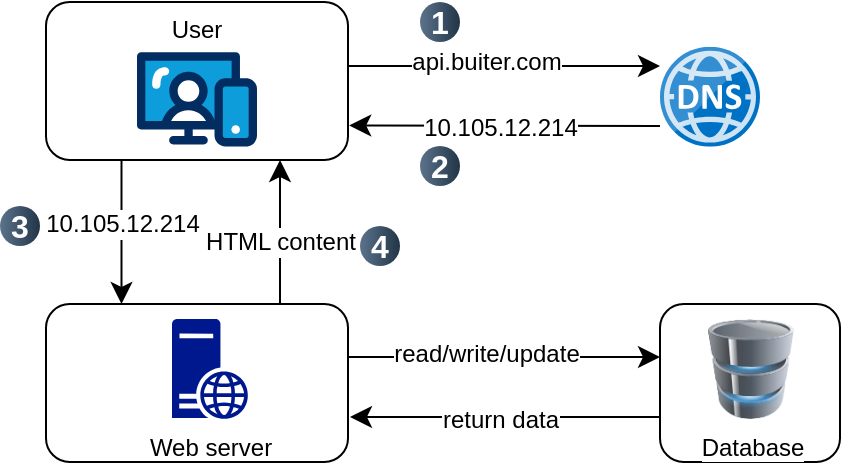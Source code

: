 <mxfile version="24.7.8" pages="4">
  <diagram id="SGMIXHUKycolgN-pqYJj" name="two-tier">
    <mxGraphModel dx="1574" dy="820" grid="1" gridSize="10" guides="1" tooltips="1" connect="1" arrows="1" fold="1" page="1" pageScale="1" pageWidth="827" pageHeight="1169" math="0" shadow="0">
      <root>
        <mxCell id="0" />
        <mxCell id="1" parent="0" />
        <mxCell id="qBt2-oTcUCIc2-bK7L8H-26" value="" style="group" vertex="1" connectable="0" parent="1">
          <mxGeometry x="-640" y="110" width="420" height="230" as="geometry" />
        </mxCell>
        <mxCell id="qBt2-oTcUCIc2-bK7L8H-2" value="" style="rounded=1;whiteSpace=wrap;html=1;verticalAlign=top;horizontal=1;container=0;" vertex="1" parent="qBt2-oTcUCIc2-bK7L8H-26">
          <mxGeometry x="23" y="151" width="151" height="79" as="geometry" />
        </mxCell>
        <mxCell id="qBt2-oTcUCIc2-bK7L8H-3" value="User" style="rounded=1;whiteSpace=wrap;html=1;verticalAlign=top;horizontal=1;container=0;" vertex="1" parent="qBt2-oTcUCIc2-bK7L8H-26">
          <mxGeometry x="23" width="151" height="79" as="geometry" />
        </mxCell>
        <mxCell id="qBt2-oTcUCIc2-bK7L8H-4" value="" style="verticalLabelPosition=bottom;aspect=fixed;html=1;shape=mxgraph.salesforce.web;container=0;" vertex="1" parent="qBt2-oTcUCIc2-bK7L8H-26">
          <mxGeometry x="68.5" y="25" width="60" height="47.4" as="geometry" />
        </mxCell>
        <mxCell id="qBt2-oTcUCIc2-bK7L8H-5" value="" style="image;sketch=0;aspect=fixed;html=1;points=[];align=center;fontSize=12;image=img/lib/mscae/DNS.svg;container=0;" vertex="1" parent="qBt2-oTcUCIc2-bK7L8H-26">
          <mxGeometry x="330" y="22.4" width="50" height="50" as="geometry" />
        </mxCell>
        <mxCell id="qBt2-oTcUCIc2-bK7L8H-6" value="Web server" style="sketch=0;aspect=fixed;pointerEvents=1;shadow=0;dashed=0;html=1;strokeColor=none;labelPosition=center;verticalLabelPosition=bottom;verticalAlign=top;align=center;fillColor=#00188D;shape=mxgraph.mscae.enterprise.web_server;container=0;" vertex="1" parent="qBt2-oTcUCIc2-bK7L8H-26">
          <mxGeometry x="86" y="158.5" width="38" height="50" as="geometry" />
        </mxCell>
        <mxCell id="qBt2-oTcUCIc2-bK7L8H-7" value="" style="endArrow=classic;html=1;rounded=0;fontSize=12;startSize=8;endSize=8;curved=1;exitX=0.998;exitY=0.287;exitDx=0;exitDy=0;exitPerimeter=0;" edge="1" parent="qBt2-oTcUCIc2-bK7L8H-26">
          <mxGeometry width="50" height="50" relative="1" as="geometry">
            <mxPoint x="173.998" y="32.023" as="sourcePoint" />
            <mxPoint x="330" y="32" as="targetPoint" />
          </mxGeometry>
        </mxCell>
        <mxCell id="qBt2-oTcUCIc2-bK7L8H-8" value="api.buiter.com" style="edgeLabel;html=1;align=center;verticalAlign=middle;resizable=0;points=[];fontSize=12;container=0;" vertex="1" connectable="0" parent="qBt2-oTcUCIc2-bK7L8H-7">
          <mxGeometry x="-0.473" y="-1" relative="1" as="geometry">
            <mxPoint x="28" y="-3" as="offset" />
          </mxGeometry>
        </mxCell>
        <mxCell id="qBt2-oTcUCIc2-bK7L8H-9" value="" style="endArrow=classic;html=1;rounded=0;fontSize=12;startSize=8;endSize=8;curved=1;entryX=1.004;entryY=0.781;entryDx=0;entryDy=0;entryPerimeter=0;" edge="1" parent="qBt2-oTcUCIc2-bK7L8H-26" target="qBt2-oTcUCIc2-bK7L8H-3">
          <mxGeometry width="50" height="50" relative="1" as="geometry">
            <mxPoint x="330" y="62" as="sourcePoint" />
            <mxPoint x="180" y="62" as="targetPoint" />
          </mxGeometry>
        </mxCell>
        <mxCell id="qBt2-oTcUCIc2-bK7L8H-10" value="10.105.12.214" style="edgeLabel;html=1;align=center;verticalAlign=middle;resizable=0;points=[];fontSize=12;container=0;" vertex="1" connectable="0" parent="qBt2-oTcUCIc2-bK7L8H-9">
          <mxGeometry x="0.292" y="3" relative="1" as="geometry">
            <mxPoint x="20" y="-2" as="offset" />
          </mxGeometry>
        </mxCell>
        <mxCell id="qBt2-oTcUCIc2-bK7L8H-11" value="" style="endArrow=classic;html=1;rounded=0;fontSize=12;startSize=8;endSize=8;curved=1;entryX=0.25;entryY=0;entryDx=0;entryDy=0;exitX=0.25;exitY=1;exitDx=0;exitDy=0;" edge="1" parent="qBt2-oTcUCIc2-bK7L8H-26" source="qBt2-oTcUCIc2-bK7L8H-3" target="qBt2-oTcUCIc2-bK7L8H-2">
          <mxGeometry width="50" height="50" relative="1" as="geometry">
            <mxPoint x="90" y="112" as="sourcePoint" />
            <mxPoint x="140" y="62" as="targetPoint" />
          </mxGeometry>
        </mxCell>
        <mxCell id="qBt2-oTcUCIc2-bK7L8H-12" value="10.105.12.214" style="edgeLabel;html=1;align=center;verticalAlign=middle;resizable=0;points=[];fontSize=12;container=0;" vertex="1" connectable="0" parent="qBt2-oTcUCIc2-bK7L8H-11">
          <mxGeometry x="-0.128" relative="1" as="geometry">
            <mxPoint as="offset" />
          </mxGeometry>
        </mxCell>
        <mxCell id="qBt2-oTcUCIc2-bK7L8H-13" value="" style="endArrow=classic;html=1;rounded=0;fontSize=12;startSize=8;endSize=8;curved=1;entryX=0.25;entryY=0;entryDx=0;entryDy=0;exitX=0.25;exitY=1;exitDx=0;exitDy=0;" edge="1" parent="qBt2-oTcUCIc2-bK7L8H-26">
          <mxGeometry width="50" height="50" relative="1" as="geometry">
            <mxPoint x="140" y="151" as="sourcePoint" />
            <mxPoint x="140" y="79" as="targetPoint" />
          </mxGeometry>
        </mxCell>
        <mxCell id="qBt2-oTcUCIc2-bK7L8H-14" value="HTML content" style="edgeLabel;html=1;align=center;verticalAlign=middle;resizable=0;points=[];fontSize=12;container=0;" vertex="1" connectable="0" parent="qBt2-oTcUCIc2-bK7L8H-13">
          <mxGeometry x="-0.128" relative="1" as="geometry">
            <mxPoint as="offset" />
          </mxGeometry>
        </mxCell>
        <mxCell id="qBt2-oTcUCIc2-bK7L8H-15" value="1" style="ellipse;whiteSpace=wrap;html=1;aspect=fixed;rotation=0;gradientColor=#223548;strokeColor=none;gradientDirection=east;fillColor=#5b738b;rounded=0;pointerEvents=0;fontFamily=Helvetica;fontSize=16;fontColor=#FFFFFF;spacingTop=4;spacingBottom=4;spacingLeft=4;spacingRight=4;points=[];fontStyle=1;container=0;" vertex="1" parent="qBt2-oTcUCIc2-bK7L8H-26">
          <mxGeometry x="210" width="20" height="20" as="geometry" />
        </mxCell>
        <mxCell id="qBt2-oTcUCIc2-bK7L8H-16" value="2" style="ellipse;whiteSpace=wrap;html=1;aspect=fixed;rotation=0;gradientColor=#223548;strokeColor=none;gradientDirection=east;fillColor=#5b738b;rounded=0;pointerEvents=0;fontFamily=Helvetica;fontSize=16;fontColor=#FFFFFF;spacingTop=4;spacingBottom=4;spacingLeft=4;spacingRight=4;points=[];fontStyle=1;container=0;" vertex="1" parent="qBt2-oTcUCIc2-bK7L8H-26">
          <mxGeometry x="210" y="72" width="20" height="20" as="geometry" />
        </mxCell>
        <mxCell id="qBt2-oTcUCIc2-bK7L8H-17" value="3" style="ellipse;whiteSpace=wrap;html=1;aspect=fixed;rotation=0;gradientColor=#223548;strokeColor=none;gradientDirection=east;fillColor=#5b738b;rounded=0;pointerEvents=0;fontFamily=Helvetica;fontSize=16;fontColor=#FFFFFF;spacingTop=4;spacingBottom=4;spacingLeft=4;spacingRight=4;points=[];fontStyle=1;container=0;" vertex="1" parent="qBt2-oTcUCIc2-bK7L8H-26">
          <mxGeometry y="102" width="20" height="20" as="geometry" />
        </mxCell>
        <mxCell id="qBt2-oTcUCIc2-bK7L8H-18" value="4" style="ellipse;whiteSpace=wrap;html=1;aspect=fixed;rotation=0;gradientColor=#223548;strokeColor=none;gradientDirection=east;fillColor=#5b738b;rounded=0;pointerEvents=0;fontFamily=Helvetica;fontSize=16;fontColor=#FFFFFF;spacingTop=4;spacingBottom=4;spacingLeft=4;spacingRight=4;points=[];fontStyle=1;container=0;" vertex="1" parent="qBt2-oTcUCIc2-bK7L8H-26">
          <mxGeometry x="180" y="112" width="20" height="20" as="geometry" />
        </mxCell>
        <mxCell id="qBt2-oTcUCIc2-bK7L8H-19" value="" style="rounded=1;whiteSpace=wrap;html=1;verticalAlign=top;horizontal=1;container=0;" vertex="1" parent="qBt2-oTcUCIc2-bK7L8H-26">
          <mxGeometry x="330" y="151" width="90" height="79" as="geometry" />
        </mxCell>
        <mxCell id="qBt2-oTcUCIc2-bK7L8H-21" value="Database" style="image;html=1;image=img/lib/clip_art/computers/Database_128x128.png" vertex="1" parent="qBt2-oTcUCIc2-bK7L8H-26">
          <mxGeometry x="345.5" y="158.5" width="60" height="50" as="geometry" />
        </mxCell>
        <mxCell id="qBt2-oTcUCIc2-bK7L8H-22" value="" style="endArrow=classic;html=1;rounded=0;fontSize=12;startSize=8;endSize=8;curved=1;exitX=0.998;exitY=0.287;exitDx=0;exitDy=0;exitPerimeter=0;" edge="1" parent="qBt2-oTcUCIc2-bK7L8H-26">
          <mxGeometry width="50" height="50" relative="1" as="geometry">
            <mxPoint x="173.998" y="177.523" as="sourcePoint" />
            <mxPoint x="330" y="177.5" as="targetPoint" />
          </mxGeometry>
        </mxCell>
        <mxCell id="qBt2-oTcUCIc2-bK7L8H-23" value="read/write/update" style="edgeLabel;html=1;align=center;verticalAlign=middle;resizable=0;points=[];fontSize=12;container=0;" vertex="1" connectable="0" parent="qBt2-oTcUCIc2-bK7L8H-22">
          <mxGeometry x="-0.473" y="-1" relative="1" as="geometry">
            <mxPoint x="28" y="-3" as="offset" />
          </mxGeometry>
        </mxCell>
        <mxCell id="qBt2-oTcUCIc2-bK7L8H-24" value="" style="endArrow=classic;html=1;rounded=0;fontSize=12;startSize=8;endSize=8;curved=1;entryX=1.004;entryY=0.781;entryDx=0;entryDy=0;entryPerimeter=0;" edge="1" parent="qBt2-oTcUCIc2-bK7L8H-26">
          <mxGeometry width="50" height="50" relative="1" as="geometry">
            <mxPoint x="330" y="207.5" as="sourcePoint" />
            <mxPoint x="175" y="207.5" as="targetPoint" />
          </mxGeometry>
        </mxCell>
        <mxCell id="qBt2-oTcUCIc2-bK7L8H-25" value="return data" style="edgeLabel;html=1;align=center;verticalAlign=middle;resizable=0;points=[];fontSize=12;container=0;" vertex="1" connectable="0" parent="qBt2-oTcUCIc2-bK7L8H-24">
          <mxGeometry x="0.292" y="3" relative="1" as="geometry">
            <mxPoint x="20" y="-2" as="offset" />
          </mxGeometry>
        </mxCell>
      </root>
    </mxGraphModel>
  </diagram>
  <diagram name="three-tier" id="5hush1UZ57WGbBWHDOrT">
    <mxGraphModel dx="1342" dy="566" grid="1" gridSize="10" guides="1" tooltips="1" connect="1" arrows="1" fold="1" page="1" pageScale="1" pageWidth="827" pageHeight="1169" math="0" shadow="0">
      <root>
        <mxCell id="vR58iYBifEv94zkHTHZ7-0" />
        <mxCell id="vR58iYBifEv94zkHTHZ7-1" parent="vR58iYBifEv94zkHTHZ7-0" />
        <mxCell id="KnMWfY5zpO6W7Grm29SR-11" value="" style="group" vertex="1" connectable="0" parent="vR58iYBifEv94zkHTHZ7-1">
          <mxGeometry x="-617" y="110" width="357" height="330" as="geometry" />
        </mxCell>
        <mxCell id="vR58iYBifEv94zkHTHZ7-3" value="" style="rounded=1;whiteSpace=wrap;html=1;verticalAlign=top;horizontal=1;container=0;dashed=1;" parent="KnMWfY5zpO6W7Grm29SR-11" vertex="1">
          <mxGeometry y="240" width="151" height="90" as="geometry" />
        </mxCell>
        <mxCell id="vR58iYBifEv94zkHTHZ7-4" value="User" style="rounded=1;whiteSpace=wrap;html=1;verticalAlign=top;horizontal=1;container=0;" parent="KnMWfY5zpO6W7Grm29SR-11" vertex="1">
          <mxGeometry width="151" height="79" as="geometry" />
        </mxCell>
        <mxCell id="vR58iYBifEv94zkHTHZ7-5" value="" style="verticalLabelPosition=bottom;aspect=fixed;html=1;shape=mxgraph.salesforce.web;container=0;" parent="KnMWfY5zpO6W7Grm29SR-11" vertex="1">
          <mxGeometry x="45.5" y="25" width="60" height="47.4" as="geometry" />
        </mxCell>
        <mxCell id="vR58iYBifEv94zkHTHZ7-6" value="" style="image;sketch=0;aspect=fixed;html=1;points=[];align=center;fontSize=12;image=img/lib/mscae/DNS.svg;container=0;" parent="KnMWfY5zpO6W7Grm29SR-11" vertex="1">
          <mxGeometry x="307" y="22.4" width="50" height="50" as="geometry" />
        </mxCell>
        <mxCell id="vR58iYBifEv94zkHTHZ7-8" value="" style="endArrow=classic;html=1;rounded=0;fontSize=12;startSize=8;endSize=8;curved=1;exitX=0.998;exitY=0.287;exitDx=0;exitDy=0;exitPerimeter=0;" parent="KnMWfY5zpO6W7Grm29SR-11" edge="1">
          <mxGeometry width="50" height="50" relative="1" as="geometry">
            <mxPoint x="150.998" y="32.023" as="sourcePoint" />
            <mxPoint x="307" y="32" as="targetPoint" />
          </mxGeometry>
        </mxCell>
        <mxCell id="vR58iYBifEv94zkHTHZ7-9" value="api.buiter.com" style="edgeLabel;html=1;align=center;verticalAlign=middle;resizable=0;points=[];fontSize=9;container=0;" parent="vR58iYBifEv94zkHTHZ7-8" vertex="1" connectable="0">
          <mxGeometry x="-0.473" y="-1" relative="1" as="geometry">
            <mxPoint x="28" y="-3" as="offset" />
          </mxGeometry>
        </mxCell>
        <mxCell id="vR58iYBifEv94zkHTHZ7-10" value="" style="endArrow=classic;html=1;rounded=0;fontSize=12;startSize=8;endSize=8;curved=1;entryX=1.004;entryY=0.781;entryDx=0;entryDy=0;entryPerimeter=0;" parent="KnMWfY5zpO6W7Grm29SR-11" target="vR58iYBifEv94zkHTHZ7-4" edge="1">
          <mxGeometry width="50" height="50" relative="1" as="geometry">
            <mxPoint x="307" y="62" as="sourcePoint" />
            <mxPoint x="157" y="62" as="targetPoint" />
          </mxGeometry>
        </mxCell>
        <mxCell id="vR58iYBifEv94zkHTHZ7-11" value="88.88.88.1" style="edgeLabel;html=1;align=center;verticalAlign=middle;resizable=0;points=[];fontSize=9;container=0;" parent="vR58iYBifEv94zkHTHZ7-10" vertex="1" connectable="0">
          <mxGeometry x="0.292" y="3" relative="1" as="geometry">
            <mxPoint x="20" y="-2" as="offset" />
          </mxGeometry>
        </mxCell>
        <mxCell id="vR58iYBifEv94zkHTHZ7-12" value="" style="endArrow=classic;html=1;rounded=0;fontSize=12;startSize=8;endSize=8;curved=1;exitX=0.25;exitY=1;exitDx=0;exitDy=0;entryX=0.5;entryY=0;entryDx=0;entryDy=0;entryPerimeter=0;" parent="KnMWfY5zpO6W7Grm29SR-11" target="KnMWfY5zpO6W7Grm29SR-0" edge="1">
          <mxGeometry width="50" height="50" relative="1" as="geometry">
            <mxPoint x="75" y="79" as="sourcePoint" />
            <mxPoint x="75" y="160" as="targetPoint" />
          </mxGeometry>
        </mxCell>
        <mxCell id="vR58iYBifEv94zkHTHZ7-13" value="public: 88.88.88.1" style="edgeLabel;html=1;align=center;verticalAlign=middle;resizable=0;points=[];fontSize=9;container=0;" parent="vR58iYBifEv94zkHTHZ7-12" vertex="1" connectable="0">
          <mxGeometry x="-0.128" relative="1" as="geometry">
            <mxPoint as="offset" />
          </mxGeometry>
        </mxCell>
        <mxCell id="KnMWfY5zpO6W7Grm29SR-0" value="" style="sketch=0;aspect=fixed;pointerEvents=1;shadow=0;dashed=0;html=1;strokeColor=none;labelPosition=center;verticalLabelPosition=bottom;verticalAlign=top;align=center;fillColor=#00188D;shape=mxgraph.azure.load_balancer_generic" vertex="1" parent="KnMWfY5zpO6W7Grm29SR-11">
          <mxGeometry x="57" y="150" width="37" height="50" as="geometry" />
        </mxCell>
        <mxCell id="KnMWfY5zpO6W7Grm29SR-1" value="Server1" style="sketch=0;aspect=fixed;pointerEvents=1;shadow=0;dashed=0;html=1;strokeColor=none;labelPosition=center;verticalLabelPosition=bottom;verticalAlign=top;align=center;fillColor=#00188D;shape=mxgraph.mscae.enterprise.server_generic" vertex="1" parent="KnMWfY5zpO6W7Grm29SR-11">
          <mxGeometry x="17" y="250" width="24" height="50" as="geometry" />
        </mxCell>
        <mxCell id="KnMWfY5zpO6W7Grm29SR-2" value="Server2" style="sketch=0;aspect=fixed;pointerEvents=1;shadow=0;dashed=0;html=1;strokeColor=none;labelPosition=center;verticalLabelPosition=bottom;verticalAlign=top;align=center;fillColor=#00188D;shape=mxgraph.mscae.enterprise.server_generic" vertex="1" parent="KnMWfY5zpO6W7Grm29SR-11">
          <mxGeometry x="107" y="250" width="24" height="50" as="geometry" />
        </mxCell>
        <mxCell id="KnMWfY5zpO6W7Grm29SR-3" value="" style="endArrow=classic;html=1;rounded=0;entryX=0.5;entryY=0;entryDx=0;entryDy=0;entryPerimeter=0;exitX=0;exitY=0.71;exitDx=0;exitDy=0;exitPerimeter=0;" edge="1" parent="KnMWfY5zpO6W7Grm29SR-11" source="KnMWfY5zpO6W7Grm29SR-0" target="KnMWfY5zpO6W7Grm29SR-1">
          <mxGeometry width="50" height="50" relative="1" as="geometry">
            <mxPoint x="47" y="270" as="sourcePoint" />
            <mxPoint x="97" y="220" as="targetPoint" />
          </mxGeometry>
        </mxCell>
        <mxCell id="KnMWfY5zpO6W7Grm29SR-5" value="private:10.0.0.1" style="edgeLabel;html=1;align=center;verticalAlign=middle;resizable=0;points=[];fontSize=9;" vertex="1" connectable="0" parent="KnMWfY5zpO6W7Grm29SR-3">
          <mxGeometry x="-0.02" y="2" relative="1" as="geometry">
            <mxPoint x="-28" y="2" as="offset" />
          </mxGeometry>
        </mxCell>
        <mxCell id="KnMWfY5zpO6W7Grm29SR-4" value="" style="endArrow=classic;html=1;rounded=0;entryX=0.5;entryY=0;entryDx=0;entryDy=0;entryPerimeter=0;exitX=0;exitY=0.71;exitDx=0;exitDy=0;exitPerimeter=0;" edge="1" parent="KnMWfY5zpO6W7Grm29SR-11" target="KnMWfY5zpO6W7Grm29SR-2">
          <mxGeometry width="50" height="50" relative="1" as="geometry">
            <mxPoint x="94" y="186" as="sourcePoint" />
            <mxPoint x="66" y="250" as="targetPoint" />
          </mxGeometry>
        </mxCell>
        <mxCell id="KnMWfY5zpO6W7Grm29SR-7" value="private: 10.0.0.2" style="edgeLabel;html=1;align=center;verticalAlign=middle;resizable=0;points=[];fontSize=9;" vertex="1" connectable="0" parent="KnMWfY5zpO6W7Grm29SR-4">
          <mxGeometry x="0.069" y="1" relative="1" as="geometry">
            <mxPoint x="29" as="offset" />
          </mxGeometry>
        </mxCell>
        <mxCell id="KnMWfY5zpO6W7Grm29SR-10" value="Load balancer" style="text;html=1;align=center;verticalAlign=middle;whiteSpace=wrap;rounded=0;" vertex="1" parent="KnMWfY5zpO6W7Grm29SR-11">
          <mxGeometry x="94" y="160" width="60" height="30" as="geometry" />
        </mxCell>
      </root>
    </mxGraphModel>
  </diagram>
  <diagram name="databases-replication" id="8cqxRuJhCn0Az2k-VpVA">
    <mxGraphModel dx="1508" dy="838" grid="1" gridSize="10" guides="1" tooltips="1" connect="1" arrows="1" fold="1" page="1" pageScale="1" pageWidth="827" pageHeight="1169" math="0" shadow="0">
      <root>
        <mxCell id="BVUnlqzYNJJDDVkNRZXc-0" />
        <mxCell id="BVUnlqzYNJJDDVkNRZXc-1" parent="BVUnlqzYNJJDDVkNRZXc-0" />
        <mxCell id="diCJk8bTIlV3tdFzOzQw-0" value="Servers" style="sketch=0;pointerEvents=1;shadow=0;dashed=0;html=1;strokeColor=none;fillColor=#505050;labelPosition=center;verticalLabelPosition=bottom;verticalAlign=top;outlineConnect=0;align=center;shape=mxgraph.office.servers.datacenter;" vertex="1" parent="BVUnlqzYNJJDDVkNRZXc-1">
          <mxGeometry x="-750" y="160" width="53" height="53" as="geometry" />
        </mxCell>
        <mxCell id="diCJk8bTIlV3tdFzOzQw-2" value="Slave DB1" style="sketch=0;shadow=0;dashed=0;html=1;strokeColor=none;labelPosition=center;verticalLabelPosition=bottom;verticalAlign=top;outlineConnect=0;align=center;shape=mxgraph.office.databases.database;fillColor=#2072B8;" vertex="1" parent="BVUnlqzYNJJDDVkNRZXc-1">
          <mxGeometry x="-640" y="260" width="35" height="49" as="geometry" />
        </mxCell>
        <mxCell id="diCJk8bTIlV3tdFzOzQw-3" value="&lt;div&gt;&lt;br&gt;&lt;/div&gt;&lt;div&gt;Slave DB2&lt;/div&gt;" style="sketch=0;shadow=0;dashed=0;html=1;strokeColor=none;labelPosition=center;verticalLabelPosition=bottom;verticalAlign=top;outlineConnect=0;align=center;shape=mxgraph.office.databases.database;fillColor=#2072B8;" vertex="1" parent="BVUnlqzYNJJDDVkNRZXc-1">
          <mxGeometry x="-640" y="350" width="35" height="49" as="geometry" />
        </mxCell>
        <mxCell id="diCJk8bTIlV3tdFzOzQw-4" value="Slave DB3&lt;div&gt;&lt;br&gt;&lt;/div&gt;" style="sketch=0;shadow=0;dashed=0;html=1;strokeColor=none;labelPosition=center;verticalLabelPosition=bottom;verticalAlign=top;outlineConnect=0;align=center;shape=mxgraph.office.databases.database;fillColor=#2072B8;" vertex="1" parent="BVUnlqzYNJJDDVkNRZXc-1">
          <mxGeometry x="-640" y="450" width="35" height="49" as="geometry" />
        </mxCell>
        <mxCell id="diCJk8bTIlV3tdFzOzQw-5" value="Master DB" style="sketch=0;shadow=0;dashed=0;html=1;strokeColor=none;fillColor=#505050;labelPosition=center;verticalLabelPosition=bottom;verticalAlign=top;outlineConnect=0;align=center;shape=mxgraph.office.databases.database;" vertex="1" parent="BVUnlqzYNJJDDVkNRZXc-1">
          <mxGeometry x="-810" y="350" width="35" height="49" as="geometry" />
        </mxCell>
        <mxCell id="diCJk8bTIlV3tdFzOzQw-14" value="" style="edgeStyle=segmentEdgeStyle;endArrow=classic;html=1;curved=0;rounded=0;endSize=8;startSize=8;" edge="1" parent="BVUnlqzYNJJDDVkNRZXc-1" source="diCJk8bTIlV3tdFzOzQw-0" target="diCJk8bTIlV3tdFzOzQw-5">
          <mxGeometry width="50" height="50" relative="1" as="geometry">
            <mxPoint x="-750" y="260" as="sourcePoint" />
            <mxPoint x="-800" y="310" as="targetPoint" />
            <Array as="points">
              <mxPoint x="-792" y="190" />
            </Array>
          </mxGeometry>
        </mxCell>
        <mxCell id="diCJk8bTIlV3tdFzOzQw-15" value="writes" style="edgeLabel;html=1;align=center;verticalAlign=middle;resizable=0;points=[];" vertex="1" connectable="0" parent="diCJk8bTIlV3tdFzOzQw-14">
          <mxGeometry x="0.165" relative="1" as="geometry">
            <mxPoint as="offset" />
          </mxGeometry>
        </mxCell>
        <mxCell id="diCJk8bTIlV3tdFzOzQw-17" value="" style="edgeStyle=segmentEdgeStyle;endArrow=classic;html=1;curved=0;rounded=0;endSize=8;startSize=8;" edge="1" parent="BVUnlqzYNJJDDVkNRZXc-1" source="diCJk8bTIlV3tdFzOzQw-0" target="diCJk8bTIlV3tdFzOzQw-4">
          <mxGeometry width="50" height="50" relative="1" as="geometry">
            <mxPoint x="-740" y="197" as="sourcePoint" />
            <mxPoint x="-420" y="480" as="targetPoint" />
            <Array as="points">
              <mxPoint x="-420" y="190" />
              <mxPoint x="-420" y="480" />
            </Array>
          </mxGeometry>
        </mxCell>
        <mxCell id="diCJk8bTIlV3tdFzOzQw-18" value="reads" style="edgeLabel;html=1;align=center;verticalAlign=middle;resizable=0;points=[];" vertex="1" connectable="0" parent="diCJk8bTIlV3tdFzOzQw-17">
          <mxGeometry x="0.165" relative="1" as="geometry">
            <mxPoint as="offset" />
          </mxGeometry>
        </mxCell>
        <mxCell id="diCJk8bTIlV3tdFzOzQw-20" value="" style="edgeStyle=elbowEdgeStyle;elbow=vertical;endArrow=classic;html=1;curved=0;rounded=0;endSize=8;startSize=8;" edge="1" parent="BVUnlqzYNJJDDVkNRZXc-1" target="diCJk8bTIlV3tdFzOzQw-3">
          <mxGeometry width="50" height="50" relative="1" as="geometry">
            <mxPoint x="-480" y="190" as="sourcePoint" />
            <mxPoint x="-480" y="440" as="targetPoint" />
            <Array as="points">
              <mxPoint x="-490" y="380" />
            </Array>
          </mxGeometry>
        </mxCell>
        <mxCell id="diCJk8bTIlV3tdFzOzQw-23" value="reads" style="edgeLabel;html=1;align=center;verticalAlign=middle;resizable=0;points=[];" vertex="1" connectable="0" parent="diCJk8bTIlV3tdFzOzQw-20">
          <mxGeometry x="-0.409" y="1" relative="1" as="geometry">
            <mxPoint as="offset" />
          </mxGeometry>
        </mxCell>
        <mxCell id="diCJk8bTIlV3tdFzOzQw-24" value="" style="edgeStyle=elbowEdgeStyle;elbow=vertical;endArrow=classic;html=1;curved=0;rounded=0;endSize=8;startSize=8;" edge="1" parent="BVUnlqzYNJJDDVkNRZXc-1">
          <mxGeometry width="50" height="50" relative="1" as="geometry">
            <mxPoint x="-540" y="190" as="sourcePoint" />
            <mxPoint x="-605" y="281.5" as="targetPoint" />
            <Array as="points">
              <mxPoint x="-490" y="281.5" />
            </Array>
          </mxGeometry>
        </mxCell>
        <mxCell id="diCJk8bTIlV3tdFzOzQw-25" value="reads" style="edgeLabel;html=1;align=center;verticalAlign=middle;resizable=0;points=[];" vertex="1" connectable="0" parent="diCJk8bTIlV3tdFzOzQw-24">
          <mxGeometry x="-0.409" y="1" relative="1" as="geometry">
            <mxPoint as="offset" />
          </mxGeometry>
        </mxCell>
        <mxCell id="diCJk8bTIlV3tdFzOzQw-26" value="" style="endArrow=classic;startArrow=classic;html=1;rounded=0;" edge="1" parent="BVUnlqzYNJJDDVkNRZXc-1" source="diCJk8bTIlV3tdFzOzQw-5" target="diCJk8bTIlV3tdFzOzQw-3">
          <mxGeometry width="50" height="50" relative="1" as="geometry">
            <mxPoint x="-660" y="410" as="sourcePoint" />
            <mxPoint x="-610" y="360" as="targetPoint" />
          </mxGeometry>
        </mxCell>
        <mxCell id="diCJk8bTIlV3tdFzOzQw-31" value="DB replication" style="edgeLabel;html=1;align=center;verticalAlign=middle;resizable=0;points=[];" vertex="1" connectable="0" parent="diCJk8bTIlV3tdFzOzQw-26">
          <mxGeometry x="-0.1" y="1" relative="1" as="geometry">
            <mxPoint x="17" y="1" as="offset" />
          </mxGeometry>
        </mxCell>
        <mxCell id="diCJk8bTIlV3tdFzOzQw-27" value="" style="edgeStyle=elbowEdgeStyle;elbow=vertical;endArrow=classic;html=1;curved=0;rounded=0;endSize=8;startSize=8;" edge="1" parent="BVUnlqzYNJJDDVkNRZXc-1" target="diCJk8bTIlV3tdFzOzQw-2">
          <mxGeometry width="50" height="50" relative="1" as="geometry">
            <mxPoint x="-750" y="480" as="sourcePoint" />
            <mxPoint x="-660" y="279.5" as="targetPoint" />
            <Array as="points">
              <mxPoint x="-760" y="279.5" />
            </Array>
          </mxGeometry>
        </mxCell>
        <mxCell id="diCJk8bTIlV3tdFzOzQw-30" value="DB replication" style="edgeLabel;html=1;align=center;verticalAlign=middle;resizable=0;points=[];" vertex="1" connectable="0" parent="diCJk8bTIlV3tdFzOzQw-27">
          <mxGeometry x="0.603" y="1" relative="1" as="geometry">
            <mxPoint x="5" as="offset" />
          </mxGeometry>
        </mxCell>
        <mxCell id="diCJk8bTIlV3tdFzOzQw-28" value="" style="endArrow=classic;html=1;rounded=0;" edge="1" parent="BVUnlqzYNJJDDVkNRZXc-1">
          <mxGeometry width="50" height="50" relative="1" as="geometry">
            <mxPoint x="-750" y="480" as="sourcePoint" />
            <mxPoint x="-640" y="480.001" as="targetPoint" />
          </mxGeometry>
        </mxCell>
        <mxCell id="diCJk8bTIlV3tdFzOzQw-32" value="DB Replication" style="edgeLabel;html=1;align=center;verticalAlign=middle;resizable=0;points=[];" vertex="1" connectable="0" parent="diCJk8bTIlV3tdFzOzQw-28">
          <mxGeometry x="-0.262" y="3" relative="1" as="geometry">
            <mxPoint x="12" y="-2" as="offset" />
          </mxGeometry>
        </mxCell>
      </root>
    </mxGraphModel>
  </diagram>
  <diagram name="three-tier-with-database-replication" id="lAbL7ayhTySRgF4h7ClJ">
    <mxGraphModel dx="1395" dy="698" grid="1" gridSize="10" guides="1" tooltips="1" connect="1" arrows="1" fold="1" page="1" pageScale="1" pageWidth="827" pageHeight="1169" math="0" shadow="0">
      <root>
        <mxCell id="uoitwukE-WqK0v_jtupW-0" />
        <mxCell id="uoitwukE-WqK0v_jtupW-1" parent="uoitwukE-WqK0v_jtupW-0" />
        <mxCell id="eRE4YRFDBL2WVZTHh7fn-17" value="" style="group" vertex="1" connectable="0" parent="uoitwukE-WqK0v_jtupW-1">
          <mxGeometry x="-650" y="110" width="390" height="475" as="geometry" />
        </mxCell>
        <mxCell id="eRE4YRFDBL2WVZTHh7fn-3" value="" style="rounded=1;whiteSpace=wrap;html=1;verticalAlign=top;horizontal=1;container=0;dashed=1;" vertex="1" parent="eRE4YRFDBL2WVZTHh7fn-17">
          <mxGeometry y="385" width="220" height="90" as="geometry" />
        </mxCell>
        <mxCell id="eRE4YRFDBL2WVZTHh7fn-1" value="Master DB" style="image;sketch=0;aspect=fixed;html=1;points=[];align=center;fontSize=12;image=img/lib/mscae/Database_General.svg;" vertex="1" parent="eRE4YRFDBL2WVZTHh7fn-17">
          <mxGeometry x="20" y="400" width="40" height="52.63" as="geometry" />
        </mxCell>
        <mxCell id="eRE4YRFDBL2WVZTHh7fn-2" value="Slave DB" style="image;sketch=0;aspect=fixed;html=1;points=[];align=center;fontSize=12;image=img/lib/mscae/Database_General.svg;" vertex="1" parent="eRE4YRFDBL2WVZTHh7fn-17">
          <mxGeometry x="170" y="402.63" width="38" height="50" as="geometry" />
        </mxCell>
        <mxCell id="uoitwukE-WqK0v_jtupW-3" value="" style="rounded=1;whiteSpace=wrap;html=1;verticalAlign=top;horizontal=1;container=0;dashed=1;" vertex="1" parent="eRE4YRFDBL2WVZTHh7fn-17">
          <mxGeometry x="33" y="240" width="151" height="90" as="geometry" />
        </mxCell>
        <mxCell id="uoitwukE-WqK0v_jtupW-4" value="User" style="rounded=1;whiteSpace=wrap;html=1;verticalAlign=top;horizontal=1;container=0;" vertex="1" parent="eRE4YRFDBL2WVZTHh7fn-17">
          <mxGeometry x="33" width="151" height="79" as="geometry" />
        </mxCell>
        <mxCell id="uoitwukE-WqK0v_jtupW-5" value="" style="verticalLabelPosition=bottom;aspect=fixed;html=1;shape=mxgraph.salesforce.web;container=0;" vertex="1" parent="eRE4YRFDBL2WVZTHh7fn-17">
          <mxGeometry x="78.5" y="25" width="60" height="47.4" as="geometry" />
        </mxCell>
        <mxCell id="uoitwukE-WqK0v_jtupW-6" value="" style="image;sketch=0;aspect=fixed;html=1;points=[];align=center;fontSize=12;image=img/lib/mscae/DNS.svg;container=0;" vertex="1" parent="eRE4YRFDBL2WVZTHh7fn-17">
          <mxGeometry x="340" y="22.4" width="50" height="50" as="geometry" />
        </mxCell>
        <mxCell id="uoitwukE-WqK0v_jtupW-7" value="" style="endArrow=classic;html=1;rounded=0;fontSize=12;startSize=8;endSize=8;curved=1;exitX=0.998;exitY=0.287;exitDx=0;exitDy=0;exitPerimeter=0;" edge="1" parent="eRE4YRFDBL2WVZTHh7fn-17">
          <mxGeometry width="50" height="50" relative="1" as="geometry">
            <mxPoint x="183.998" y="32.023" as="sourcePoint" />
            <mxPoint x="340" y="32" as="targetPoint" />
          </mxGeometry>
        </mxCell>
        <mxCell id="uoitwukE-WqK0v_jtupW-8" value="api.buiter.com" style="edgeLabel;html=1;align=center;verticalAlign=middle;resizable=0;points=[];fontSize=9;container=0;" vertex="1" connectable="0" parent="uoitwukE-WqK0v_jtupW-7">
          <mxGeometry x="-0.473" y="-1" relative="1" as="geometry">
            <mxPoint x="28" y="-3" as="offset" />
          </mxGeometry>
        </mxCell>
        <mxCell id="uoitwukE-WqK0v_jtupW-9" value="" style="endArrow=classic;html=1;rounded=0;fontSize=12;startSize=8;endSize=8;curved=1;entryX=1.004;entryY=0.781;entryDx=0;entryDy=0;entryPerimeter=0;" edge="1" parent="eRE4YRFDBL2WVZTHh7fn-17" target="uoitwukE-WqK0v_jtupW-4">
          <mxGeometry width="50" height="50" relative="1" as="geometry">
            <mxPoint x="340" y="62" as="sourcePoint" />
            <mxPoint x="190" y="62" as="targetPoint" />
          </mxGeometry>
        </mxCell>
        <mxCell id="uoitwukE-WqK0v_jtupW-10" value="IP address" style="edgeLabel;html=1;align=center;verticalAlign=middle;resizable=0;points=[];fontSize=9;container=0;" vertex="1" connectable="0" parent="uoitwukE-WqK0v_jtupW-9">
          <mxGeometry x="0.292" y="3" relative="1" as="geometry">
            <mxPoint x="20" y="-2" as="offset" />
          </mxGeometry>
        </mxCell>
        <mxCell id="uoitwukE-WqK0v_jtupW-11" value="" style="endArrow=classic;html=1;rounded=0;fontSize=12;startSize=8;endSize=8;curved=1;exitX=0.25;exitY=1;exitDx=0;exitDy=0;entryX=0.5;entryY=0;entryDx=0;entryDy=0;entryPerimeter=0;" edge="1" parent="eRE4YRFDBL2WVZTHh7fn-17" target="uoitwukE-WqK0v_jtupW-13">
          <mxGeometry width="50" height="50" relative="1" as="geometry">
            <mxPoint x="108" y="79" as="sourcePoint" />
            <mxPoint x="108" y="160" as="targetPoint" />
          </mxGeometry>
        </mxCell>
        <mxCell id="uoitwukE-WqK0v_jtupW-13" value="" style="sketch=0;aspect=fixed;pointerEvents=1;shadow=0;dashed=0;html=1;strokeColor=none;labelPosition=center;verticalLabelPosition=bottom;verticalAlign=top;align=center;fillColor=#00188D;shape=mxgraph.azure.load_balancer_generic" vertex="1" parent="eRE4YRFDBL2WVZTHh7fn-17">
          <mxGeometry x="90" y="150" width="37" height="50" as="geometry" />
        </mxCell>
        <mxCell id="uoitwukE-WqK0v_jtupW-14" value="Server1" style="sketch=0;aspect=fixed;pointerEvents=1;shadow=0;dashed=0;html=1;strokeColor=none;labelPosition=center;verticalLabelPosition=bottom;verticalAlign=top;align=center;fillColor=#00188D;shape=mxgraph.mscae.enterprise.server_generic" vertex="1" parent="eRE4YRFDBL2WVZTHh7fn-17">
          <mxGeometry x="50" y="250" width="24" height="50" as="geometry" />
        </mxCell>
        <mxCell id="uoitwukE-WqK0v_jtupW-15" value="Server2" style="sketch=0;aspect=fixed;pointerEvents=1;shadow=0;dashed=0;html=1;strokeColor=none;labelPosition=center;verticalLabelPosition=bottom;verticalAlign=top;align=center;fillColor=#00188D;shape=mxgraph.mscae.enterprise.server_generic" vertex="1" parent="eRE4YRFDBL2WVZTHh7fn-17">
          <mxGeometry x="140" y="250" width="24" height="50" as="geometry" />
        </mxCell>
        <mxCell id="uoitwukE-WqK0v_jtupW-16" value="" style="endArrow=classic;html=1;rounded=0;entryX=0.5;entryY=0;entryDx=0;entryDy=0;entryPerimeter=0;exitX=0;exitY=0.71;exitDx=0;exitDy=0;exitPerimeter=0;" edge="1" parent="eRE4YRFDBL2WVZTHh7fn-17" source="uoitwukE-WqK0v_jtupW-13" target="uoitwukE-WqK0v_jtupW-14">
          <mxGeometry width="50" height="50" relative="1" as="geometry">
            <mxPoint x="80" y="270" as="sourcePoint" />
            <mxPoint x="130" y="220" as="targetPoint" />
          </mxGeometry>
        </mxCell>
        <mxCell id="uoitwukE-WqK0v_jtupW-18" value="" style="endArrow=classic;html=1;rounded=0;entryX=0.5;entryY=0;entryDx=0;entryDy=0;entryPerimeter=0;exitX=0;exitY=0.71;exitDx=0;exitDy=0;exitPerimeter=0;" edge="1" parent="eRE4YRFDBL2WVZTHh7fn-17" target="uoitwukE-WqK0v_jtupW-15">
          <mxGeometry width="50" height="50" relative="1" as="geometry">
            <mxPoint x="127" y="186" as="sourcePoint" />
            <mxPoint x="99" y="250" as="targetPoint" />
          </mxGeometry>
        </mxCell>
        <mxCell id="uoitwukE-WqK0v_jtupW-20" value="Load balancer" style="text;html=1;align=center;verticalAlign=middle;whiteSpace=wrap;rounded=0;" vertex="1" parent="eRE4YRFDBL2WVZTHh7fn-17">
          <mxGeometry x="127" y="160" width="60" height="30" as="geometry" />
        </mxCell>
        <mxCell id="eRE4YRFDBL2WVZTHh7fn-0" value="Web tier" style="text;html=1;align=center;verticalAlign=middle;whiteSpace=wrap;rounded=0;" vertex="1" parent="eRE4YRFDBL2WVZTHh7fn-17">
          <mxGeometry x="200" y="260" width="60" height="30" as="geometry" />
        </mxCell>
        <mxCell id="eRE4YRFDBL2WVZTHh7fn-5" value="" style="endArrow=classic;startArrow=classic;html=1;rounded=0;exitX=1.01;exitY=0.603;exitDx=0;exitDy=0;exitPerimeter=0;" edge="1" parent="eRE4YRFDBL2WVZTHh7fn-17" source="eRE4YRFDBL2WVZTHh7fn-1">
          <mxGeometry width="50" height="50" relative="1" as="geometry">
            <mxPoint x="80" y="560" as="sourcePoint" />
            <mxPoint x="170" y="432" as="targetPoint" />
          </mxGeometry>
        </mxCell>
        <mxCell id="eRE4YRFDBL2WVZTHh7fn-6" value="Replicate" style="edgeLabel;html=1;align=center;verticalAlign=middle;resizable=0;points=[];" vertex="1" connectable="0" parent="eRE4YRFDBL2WVZTHh7fn-5">
          <mxGeometry x="-0.07" y="1" relative="1" as="geometry">
            <mxPoint as="offset" />
          </mxGeometry>
        </mxCell>
        <mxCell id="eRE4YRFDBL2WVZTHh7fn-7" value="" style="endArrow=classic;html=1;rounded=0;exitX=0.179;exitY=1;exitDx=0;exitDy=0;exitPerimeter=0;entryX=0.212;entryY=0.018;entryDx=0;entryDy=0;entryPerimeter=0;" edge="1" parent="eRE4YRFDBL2WVZTHh7fn-17" source="uoitwukE-WqK0v_jtupW-3" target="eRE4YRFDBL2WVZTHh7fn-3">
          <mxGeometry width="50" height="50" relative="1" as="geometry">
            <mxPoint x="60" y="300" as="sourcePoint" />
            <mxPoint x="50" y="380" as="targetPoint" />
          </mxGeometry>
        </mxCell>
        <mxCell id="eRE4YRFDBL2WVZTHh7fn-8" value="write" style="edgeLabel;html=1;align=center;verticalAlign=middle;resizable=0;points=[];" vertex="1" connectable="0" parent="eRE4YRFDBL2WVZTHh7fn-7">
          <mxGeometry x="-0.034" y="-1" relative="1" as="geometry">
            <mxPoint as="offset" />
          </mxGeometry>
        </mxCell>
        <mxCell id="eRE4YRFDBL2WVZTHh7fn-9" value="" style="endArrow=classic;html=1;rounded=0;exitX=0.176;exitY=0.999;exitDx=0;exitDy=0;exitPerimeter=0;entryX=0.779;entryY=-0.002;entryDx=0;entryDy=0;entryPerimeter=0;" edge="1" parent="eRE4YRFDBL2WVZTHh7fn-17" source="uoitwukE-WqK0v_jtupW-3" target="eRE4YRFDBL2WVZTHh7fn-3">
          <mxGeometry width="50" height="50" relative="1" as="geometry">
            <mxPoint x="70" y="340" as="sourcePoint" />
            <mxPoint x="55" y="410" as="targetPoint" />
          </mxGeometry>
        </mxCell>
        <mxCell id="eRE4YRFDBL2WVZTHh7fn-10" value="read" style="edgeLabel;html=1;align=center;verticalAlign=middle;resizable=0;points=[];" vertex="1" connectable="0" parent="eRE4YRFDBL2WVZTHh7fn-9">
          <mxGeometry x="-0.034" y="-1" relative="1" as="geometry">
            <mxPoint x="5" y="4" as="offset" />
          </mxGeometry>
        </mxCell>
        <mxCell id="eRE4YRFDBL2WVZTHh7fn-12" value="" style="endArrow=classic;html=1;rounded=0;exitX=0.75;exitY=1;exitDx=0;exitDy=0;entryX=0.309;entryY=-0.017;entryDx=0;entryDy=0;entryPerimeter=0;" edge="1" parent="eRE4YRFDBL2WVZTHh7fn-17" source="uoitwukE-WqK0v_jtupW-3" target="eRE4YRFDBL2WVZTHh7fn-3">
          <mxGeometry width="50" height="50" relative="1" as="geometry">
            <mxPoint x="70" y="340" as="sourcePoint" />
            <mxPoint x="55" y="410" as="targetPoint" />
          </mxGeometry>
        </mxCell>
        <mxCell id="eRE4YRFDBL2WVZTHh7fn-13" value="write" style="edgeLabel;html=1;align=center;verticalAlign=middle;resizable=0;points=[];" vertex="1" connectable="0" parent="eRE4YRFDBL2WVZTHh7fn-12">
          <mxGeometry x="-0.034" y="-1" relative="1" as="geometry">
            <mxPoint x="19" y="-15" as="offset" />
          </mxGeometry>
        </mxCell>
        <mxCell id="eRE4YRFDBL2WVZTHh7fn-14" value="" style="endArrow=classic;html=1;rounded=0;exitX=0.75;exitY=1;exitDx=0;exitDy=0;entryX=0.833;entryY=0.006;entryDx=0;entryDy=0;entryPerimeter=0;" edge="1" parent="eRE4YRFDBL2WVZTHh7fn-17" source="uoitwukE-WqK0v_jtupW-3" target="eRE4YRFDBL2WVZTHh7fn-3">
          <mxGeometry width="50" height="50" relative="1" as="geometry">
            <mxPoint x="70" y="340" as="sourcePoint" />
            <mxPoint x="199" y="412" as="targetPoint" />
          </mxGeometry>
        </mxCell>
        <mxCell id="eRE4YRFDBL2WVZTHh7fn-15" value="read" style="edgeLabel;html=1;align=center;verticalAlign=middle;resizable=0;points=[];" vertex="1" connectable="0" parent="eRE4YRFDBL2WVZTHh7fn-14">
          <mxGeometry x="-0.034" y="-1" relative="1" as="geometry">
            <mxPoint x="5" y="4" as="offset" />
          </mxGeometry>
        </mxCell>
      </root>
    </mxGraphModel>
  </diagram>
</mxfile>
